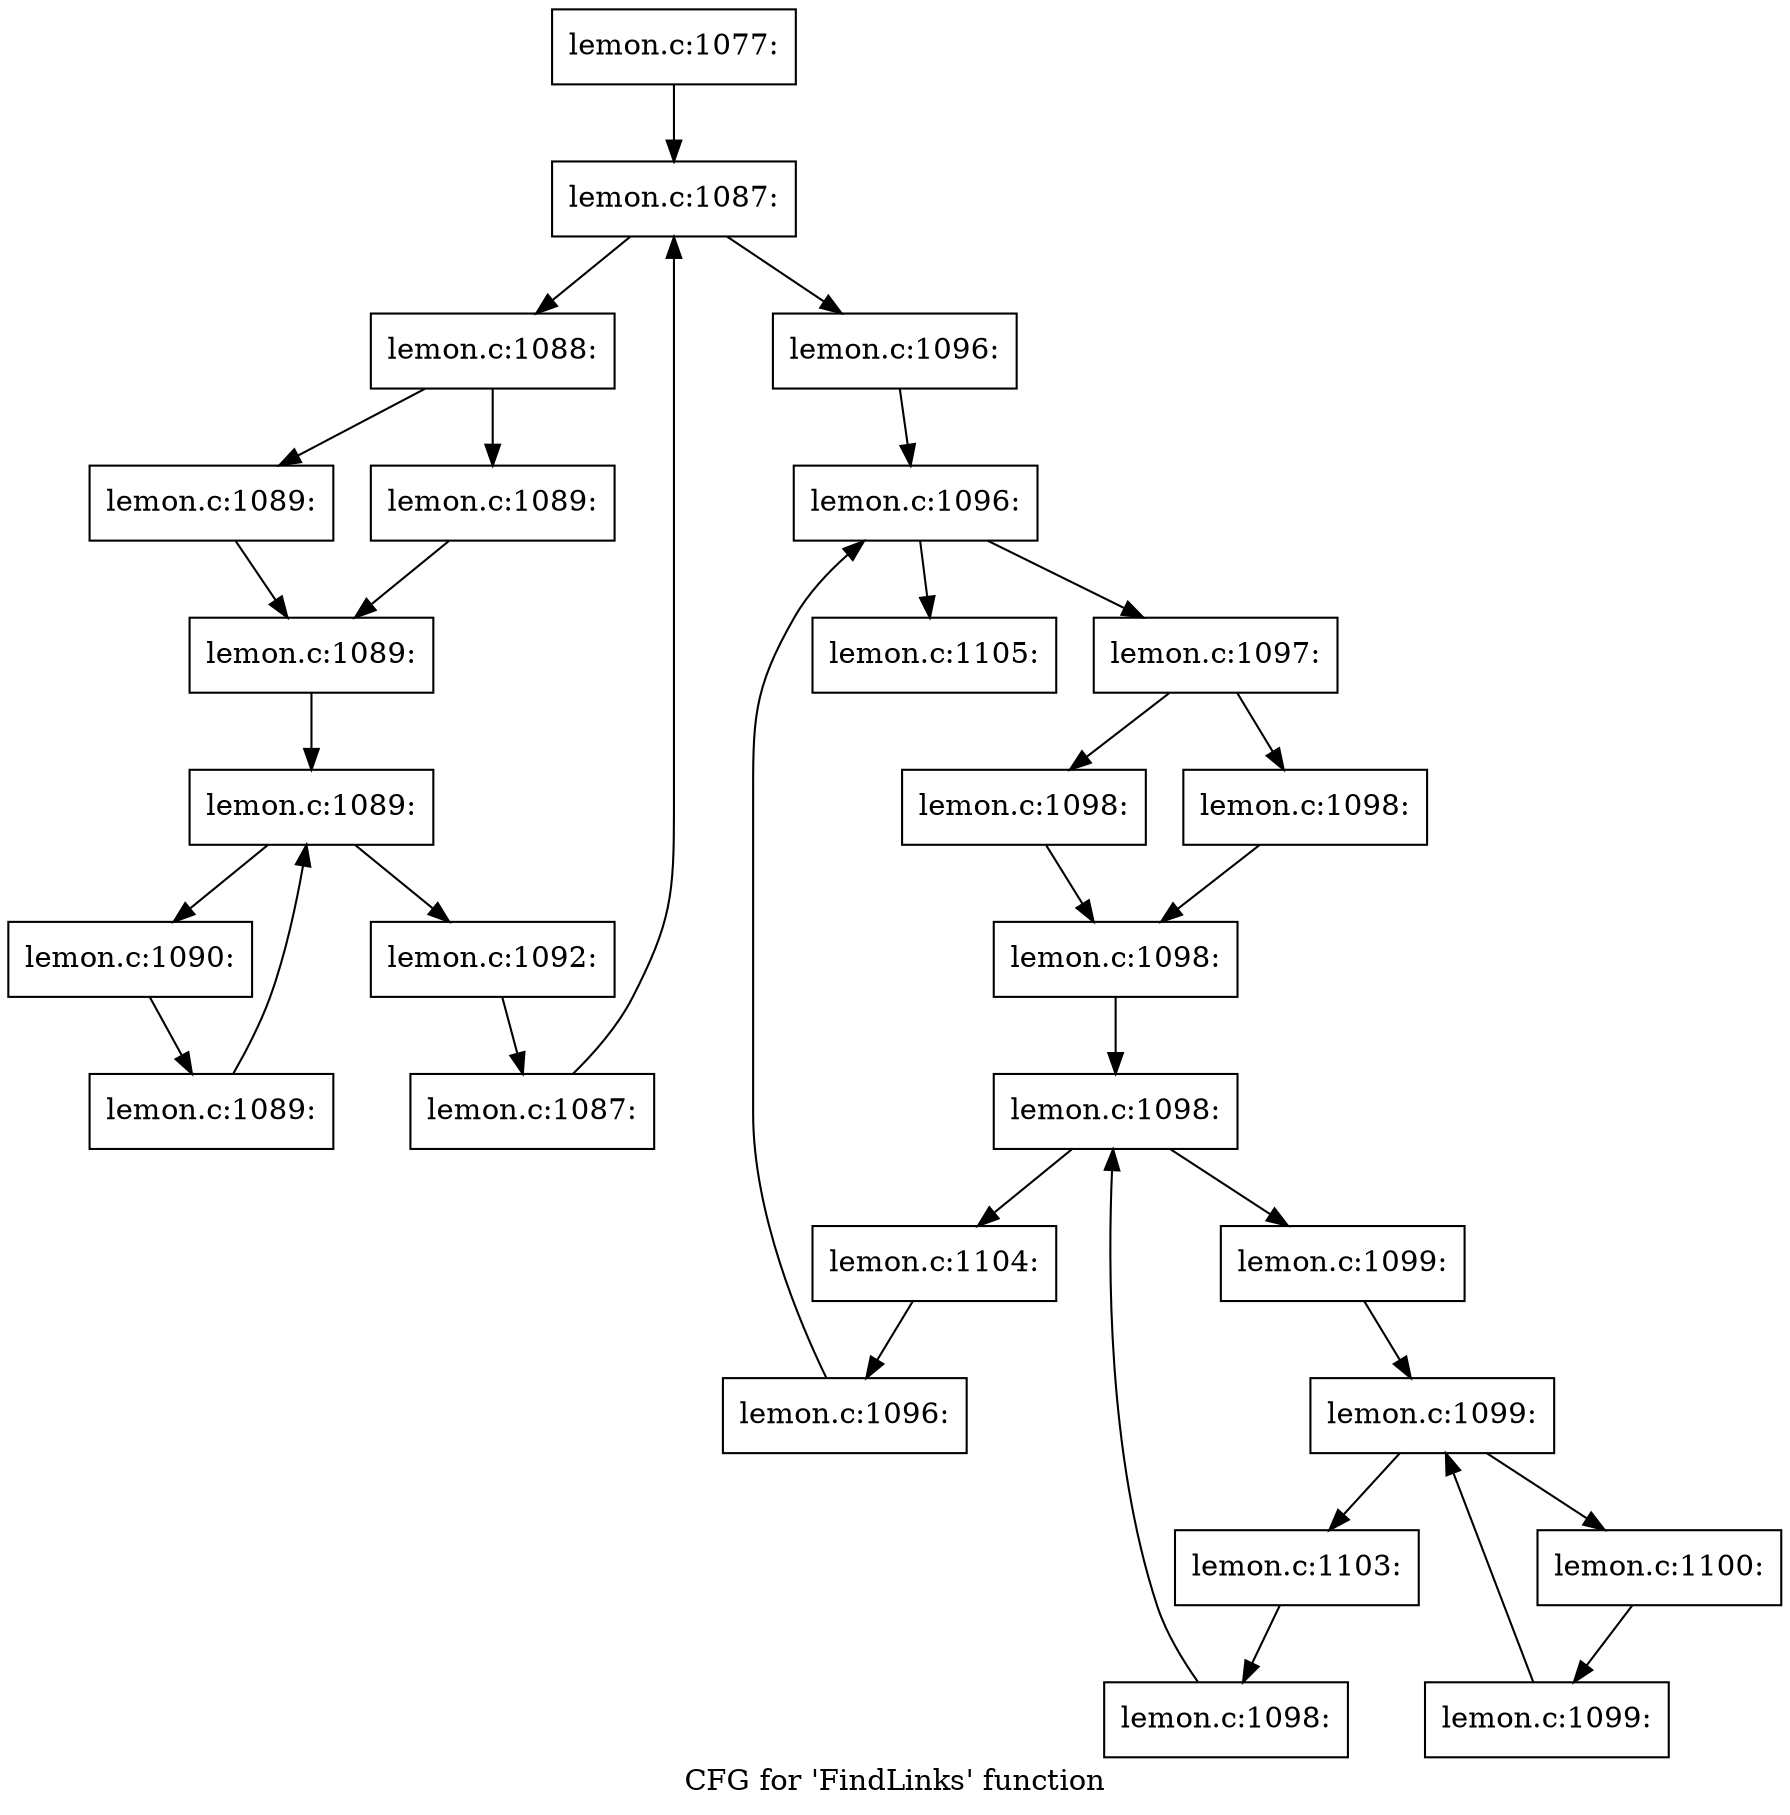 digraph "CFG for 'FindLinks' function" {
	label="CFG for 'FindLinks' function";

	Node0x562565306810 [shape=record,label="{lemon.c:1077:}"];
	Node0x562565306810 -> Node0x562565278df0;
	Node0x562565278df0 [shape=record,label="{lemon.c:1087:}"];
	Node0x562565278df0 -> Node0x562565279010;
	Node0x562565278df0 -> Node0x562565278c40;
	Node0x562565279010 [shape=record,label="{lemon.c:1088:}"];
	Node0x562565279010 -> Node0x562565319b10;
	Node0x562565279010 -> Node0x562565319b60;
	Node0x562565319b10 [shape=record,label="{lemon.c:1089:}"];
	Node0x562565319b10 -> Node0x562565319bb0;
	Node0x562565319b60 [shape=record,label="{lemon.c:1089:}"];
	Node0x562565319b60 -> Node0x562565319bb0;
	Node0x562565319bb0 [shape=record,label="{lemon.c:1089:}"];
	Node0x562565319bb0 -> Node0x56256531a200;
	Node0x56256531a200 [shape=record,label="{lemon.c:1089:}"];
	Node0x56256531a200 -> Node0x56256531a420;
	Node0x56256531a200 -> Node0x5625653199f0;
	Node0x56256531a420 [shape=record,label="{lemon.c:1090:}"];
	Node0x56256531a420 -> Node0x56256531a390;
	Node0x56256531a390 [shape=record,label="{lemon.c:1089:}"];
	Node0x56256531a390 -> Node0x56256531a200;
	Node0x5625653199f0 [shape=record,label="{lemon.c:1092:}"];
	Node0x5625653199f0 -> Node0x562565278f80;
	Node0x562565278f80 [shape=record,label="{lemon.c:1087:}"];
	Node0x562565278f80 -> Node0x562565278df0;
	Node0x562565278c40 [shape=record,label="{lemon.c:1096:}"];
	Node0x562565278c40 -> Node0x56256531b3e0;
	Node0x56256531b3e0 [shape=record,label="{lemon.c:1096:}"];
	Node0x56256531b3e0 -> Node0x56256531b590;
	Node0x56256531b3e0 -> Node0x56256531b230;
	Node0x56256531b590 [shape=record,label="{lemon.c:1097:}"];
	Node0x56256531b590 -> Node0x56256531c0c0;
	Node0x56256531b590 -> Node0x56256531c110;
	Node0x56256531c0c0 [shape=record,label="{lemon.c:1098:}"];
	Node0x56256531c0c0 -> Node0x56256531c160;
	Node0x56256531c110 [shape=record,label="{lemon.c:1098:}"];
	Node0x56256531c110 -> Node0x56256531c160;
	Node0x56256531c160 [shape=record,label="{lemon.c:1098:}"];
	Node0x56256531c160 -> Node0x56256531c7b0;
	Node0x56256531c7b0 [shape=record,label="{lemon.c:1098:}"];
	Node0x56256531c7b0 -> Node0x56256531c9d0;
	Node0x56256531c7b0 -> Node0x56256531bfa0;
	Node0x56256531c9d0 [shape=record,label="{lemon.c:1099:}"];
	Node0x56256531c9d0 -> Node0x56256531d020;
	Node0x56256531d020 [shape=record,label="{lemon.c:1099:}"];
	Node0x56256531d020 -> Node0x56256531d240;
	Node0x56256531d020 -> Node0x56256531cca0;
	Node0x56256531d240 [shape=record,label="{lemon.c:1100:}"];
	Node0x56256531d240 -> Node0x56256531d1b0;
	Node0x56256531d1b0 [shape=record,label="{lemon.c:1099:}"];
	Node0x56256531d1b0 -> Node0x56256531d020;
	Node0x56256531cca0 [shape=record,label="{lemon.c:1103:}"];
	Node0x56256531cca0 -> Node0x56256531c940;
	Node0x56256531c940 [shape=record,label="{lemon.c:1098:}"];
	Node0x56256531c940 -> Node0x56256531c7b0;
	Node0x56256531bfa0 [shape=record,label="{lemon.c:1104:}"];
	Node0x56256531bfa0 -> Node0x56256531b500;
	Node0x56256531b500 [shape=record,label="{lemon.c:1096:}"];
	Node0x56256531b500 -> Node0x56256531b3e0;
	Node0x56256531b230 [shape=record,label="{lemon.c:1105:}"];
}
